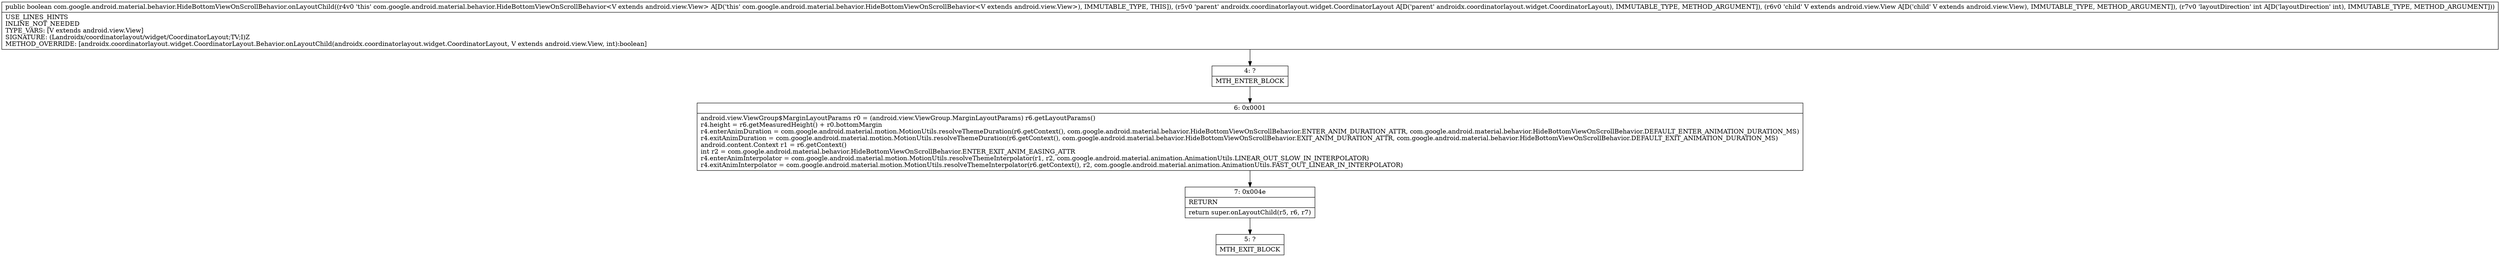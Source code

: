 digraph "CFG forcom.google.android.material.behavior.HideBottomViewOnScrollBehavior.onLayoutChild(Landroidx\/coordinatorlayout\/widget\/CoordinatorLayout;Landroid\/view\/View;I)Z" {
Node_4 [shape=record,label="{4\:\ ?|MTH_ENTER_BLOCK\l}"];
Node_6 [shape=record,label="{6\:\ 0x0001|android.view.ViewGroup$MarginLayoutParams r0 = (android.view.ViewGroup.MarginLayoutParams) r6.getLayoutParams()\lr4.height = r6.getMeasuredHeight() + r0.bottomMargin\lr4.enterAnimDuration = com.google.android.material.motion.MotionUtils.resolveThemeDuration(r6.getContext(), com.google.android.material.behavior.HideBottomViewOnScrollBehavior.ENTER_ANIM_DURATION_ATTR, com.google.android.material.behavior.HideBottomViewOnScrollBehavior.DEFAULT_ENTER_ANIMATION_DURATION_MS)\lr4.exitAnimDuration = com.google.android.material.motion.MotionUtils.resolveThemeDuration(r6.getContext(), com.google.android.material.behavior.HideBottomViewOnScrollBehavior.EXIT_ANIM_DURATION_ATTR, com.google.android.material.behavior.HideBottomViewOnScrollBehavior.DEFAULT_EXIT_ANIMATION_DURATION_MS)\landroid.content.Context r1 = r6.getContext()\lint r2 = com.google.android.material.behavior.HideBottomViewOnScrollBehavior.ENTER_EXIT_ANIM_EASING_ATTR\lr4.enterAnimInterpolator = com.google.android.material.motion.MotionUtils.resolveThemeInterpolator(r1, r2, com.google.android.material.animation.AnimationUtils.LINEAR_OUT_SLOW_IN_INTERPOLATOR)\lr4.exitAnimInterpolator = com.google.android.material.motion.MotionUtils.resolveThemeInterpolator(r6.getContext(), r2, com.google.android.material.animation.AnimationUtils.FAST_OUT_LINEAR_IN_INTERPOLATOR)\l}"];
Node_7 [shape=record,label="{7\:\ 0x004e|RETURN\l|return super.onLayoutChild(r5, r6, r7)\l}"];
Node_5 [shape=record,label="{5\:\ ?|MTH_EXIT_BLOCK\l}"];
MethodNode[shape=record,label="{public boolean com.google.android.material.behavior.HideBottomViewOnScrollBehavior.onLayoutChild((r4v0 'this' com.google.android.material.behavior.HideBottomViewOnScrollBehavior\<V extends android.view.View\> A[D('this' com.google.android.material.behavior.HideBottomViewOnScrollBehavior\<V extends android.view.View\>), IMMUTABLE_TYPE, THIS]), (r5v0 'parent' androidx.coordinatorlayout.widget.CoordinatorLayout A[D('parent' androidx.coordinatorlayout.widget.CoordinatorLayout), IMMUTABLE_TYPE, METHOD_ARGUMENT]), (r6v0 'child' V extends android.view.View A[D('child' V extends android.view.View), IMMUTABLE_TYPE, METHOD_ARGUMENT]), (r7v0 'layoutDirection' int A[D('layoutDirection' int), IMMUTABLE_TYPE, METHOD_ARGUMENT]))  | USE_LINES_HINTS\lINLINE_NOT_NEEDED\lTYPE_VARS: [V extends android.view.View]\lSIGNATURE: (Landroidx\/coordinatorlayout\/widget\/CoordinatorLayout;TV;I)Z\lMETHOD_OVERRIDE: [androidx.coordinatorlayout.widget.CoordinatorLayout.Behavior.onLayoutChild(androidx.coordinatorlayout.widget.CoordinatorLayout, V extends android.view.View, int):boolean]\l}"];
MethodNode -> Node_4;Node_4 -> Node_6;
Node_6 -> Node_7;
Node_7 -> Node_5;
}

